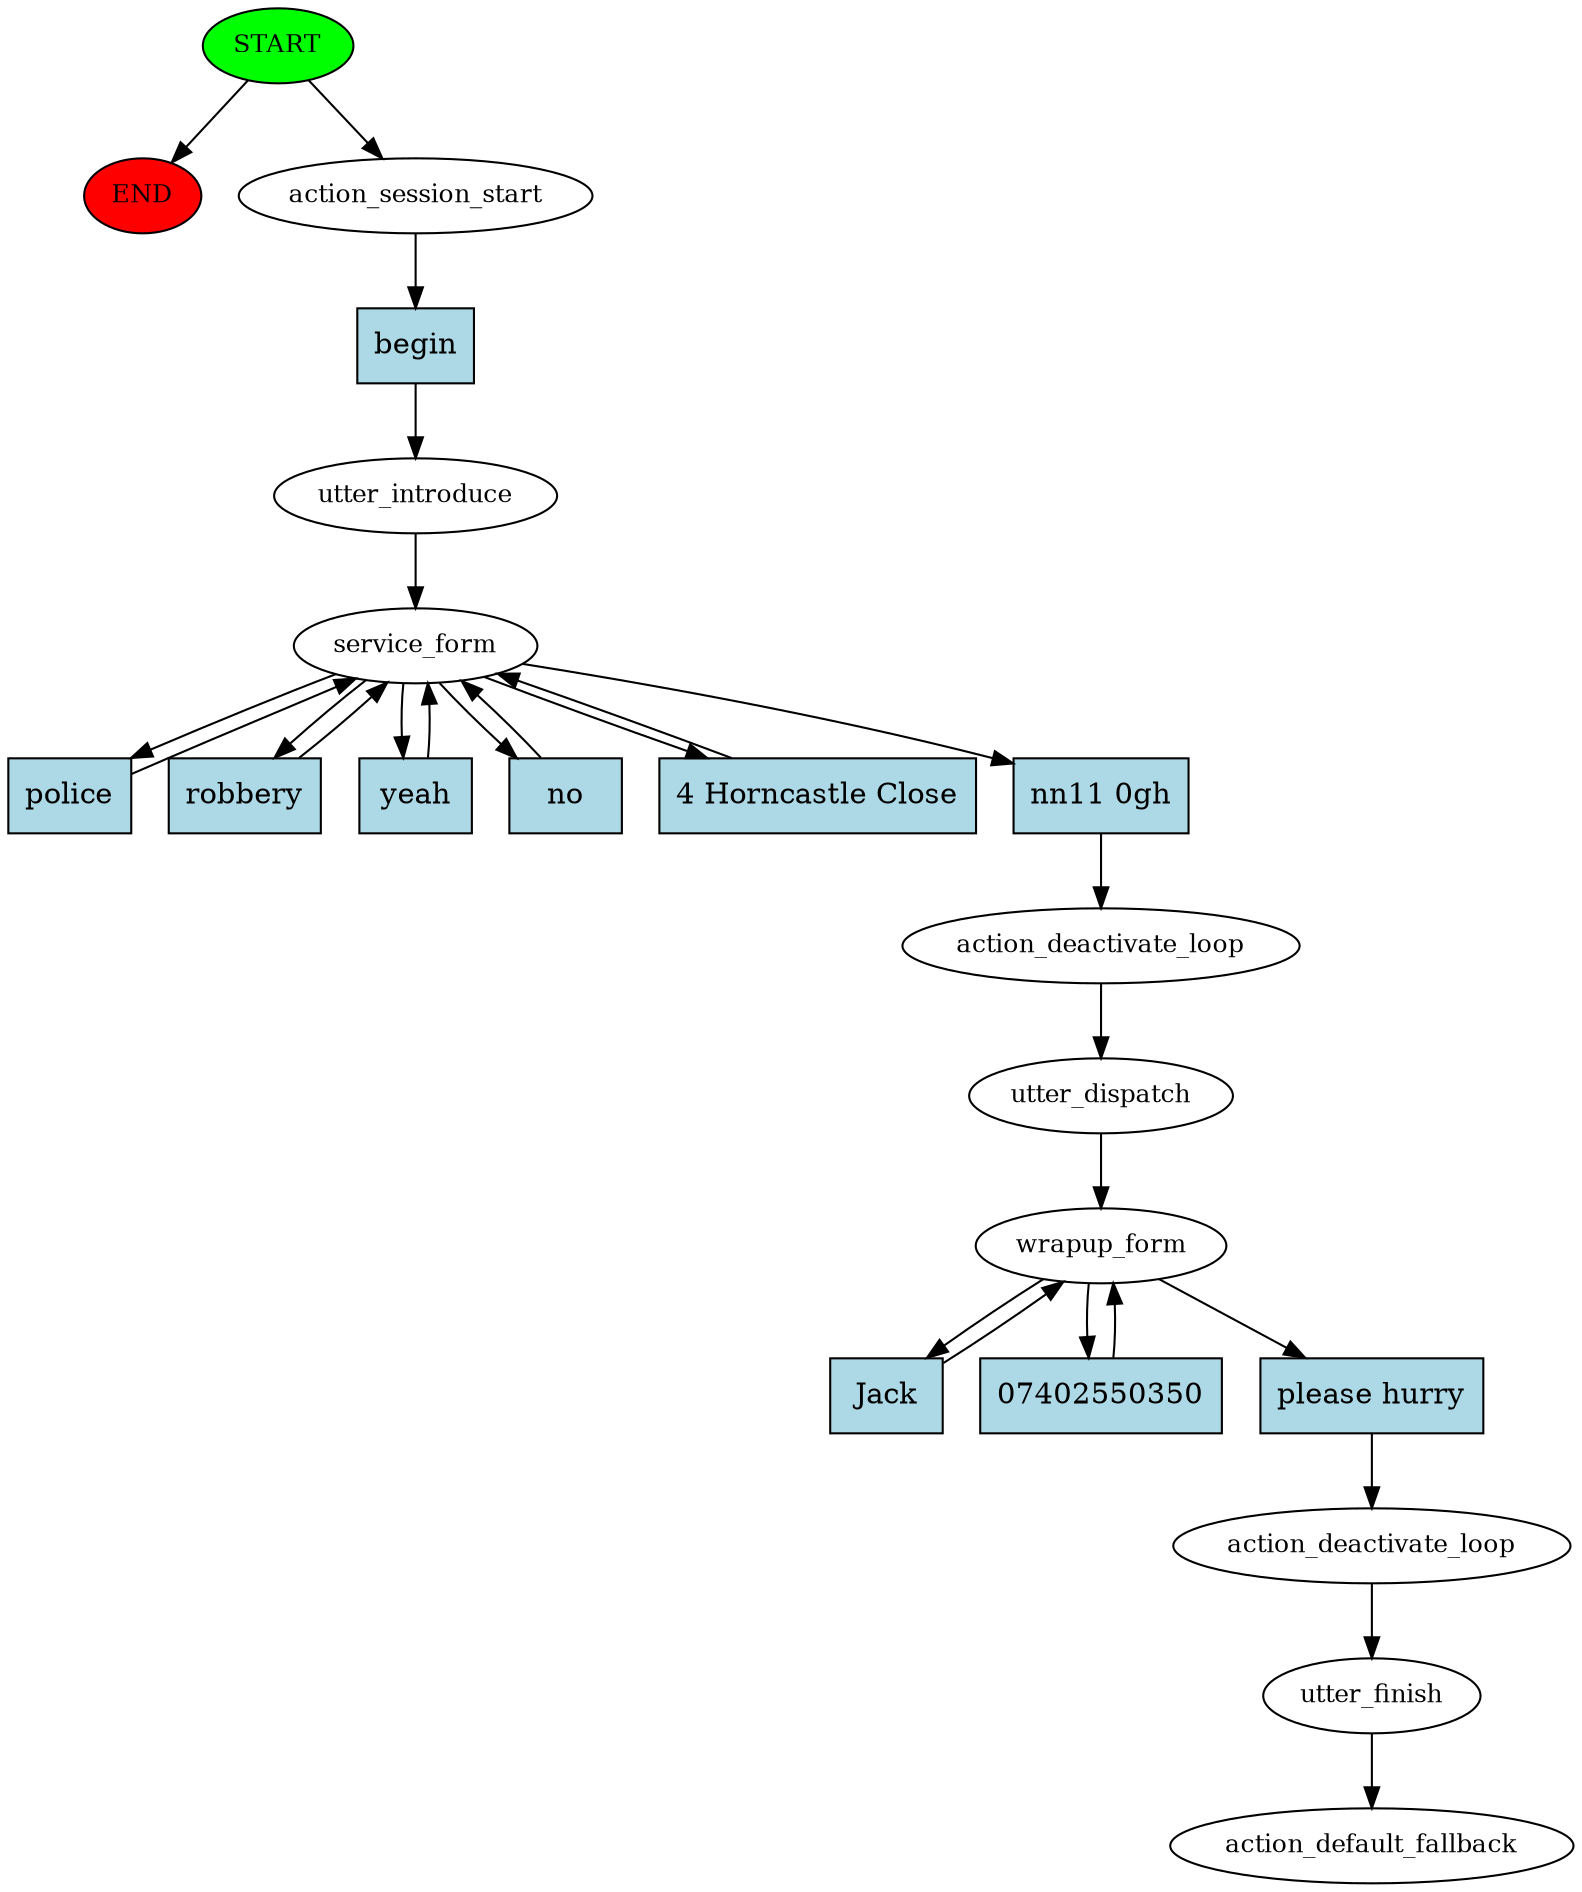 digraph  {
0 [class="start active", fillcolor=green, fontsize=12, label=START, style=filled];
"-1" [class=end, fillcolor=red, fontsize=12, label=END, style=filled];
1 [class=active, fontsize=12, label=action_session_start];
2 [class=active, fontsize=12, label=utter_introduce];
3 [class=active, fontsize=12, label=service_form];
9 [class=active, fontsize=12, label=action_deactivate_loop];
10 [class=active, fontsize=12, label=utter_dispatch];
11 [class=active, fontsize=12, label=wrapup_form];
14 [class=active, fontsize=12, label=action_deactivate_loop];
15 [class=active, fontsize=12, label=utter_finish];
16 [class="dashed active", fontsize=12, label=action_default_fallback];
17 [class="intent active", fillcolor=lightblue, label=begin, shape=rect, style=filled];
18 [class="intent active", fillcolor=lightblue, label=police, shape=rect, style=filled];
19 [class="intent active", fillcolor=lightblue, label=robbery, shape=rect, style=filled];
20 [class="intent active", fillcolor=lightblue, label=yeah, shape=rect, style=filled];
21 [class="intent active", fillcolor=lightblue, label=no, shape=rect, style=filled];
22 [class="intent active", fillcolor=lightblue, label="4 Horncastle Close", shape=rect, style=filled];
23 [class="intent active", fillcolor=lightblue, label="nn11 0gh", shape=rect, style=filled];
24 [class="intent active", fillcolor=lightblue, label=Jack, shape=rect, style=filled];
25 [class="intent active", fillcolor=lightblue, label=07402550350, shape=rect, style=filled];
26 [class="intent active", fillcolor=lightblue, label="please hurry", shape=rect, style=filled];
0 -> "-1"  [class="", key=NONE, label=""];
0 -> 1  [class=active, key=NONE, label=""];
1 -> 17  [class=active, key=0];
2 -> 3  [class=active, key=NONE, label=""];
3 -> 18  [class=active, key=0];
3 -> 19  [class=active, key=0];
3 -> 20  [class=active, key=0];
3 -> 21  [class=active, key=0];
3 -> 22  [class=active, key=0];
3 -> 23  [class=active, key=0];
9 -> 10  [class=active, key=NONE, label=""];
10 -> 11  [class=active, key=NONE, label=""];
11 -> 24  [class=active, key=0];
11 -> 25  [class=active, key=0];
11 -> 26  [class=active, key=0];
14 -> 15  [class=active, key=NONE, label=""];
15 -> 16  [class=active, key=NONE, label=""];
17 -> 2  [class=active, key=0];
18 -> 3  [class=active, key=0];
19 -> 3  [class=active, key=0];
20 -> 3  [class=active, key=0];
21 -> 3  [class=active, key=0];
22 -> 3  [class=active, key=0];
23 -> 9  [class=active, key=0];
24 -> 11  [class=active, key=0];
25 -> 11  [class=active, key=0];
26 -> 14  [class=active, key=0];
}
